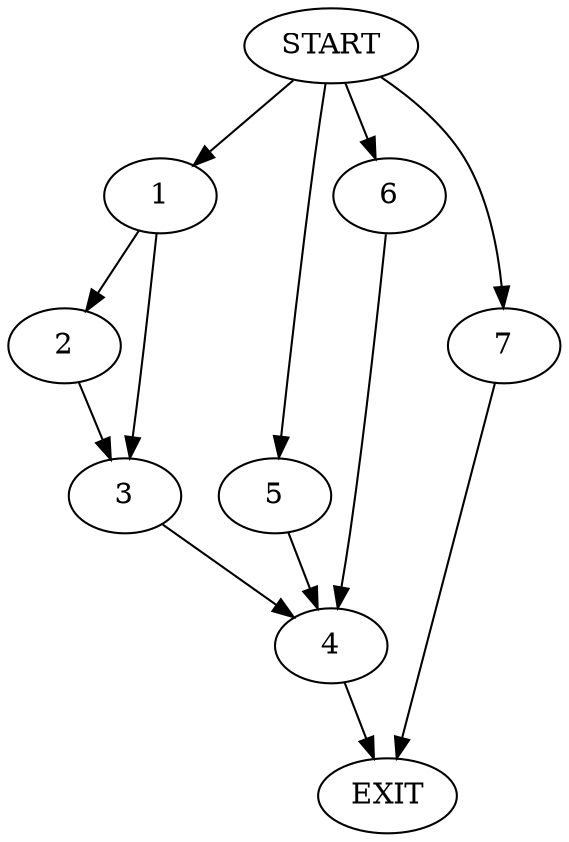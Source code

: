 digraph {
0 [label="START"]
8 [label="EXIT"]
0 -> 1
1 -> 2
1 -> 3
3 -> 4
2 -> 3
4 -> 8
0 -> 5
5 -> 4
0 -> 6
6 -> 4
0 -> 7
7 -> 8
}
